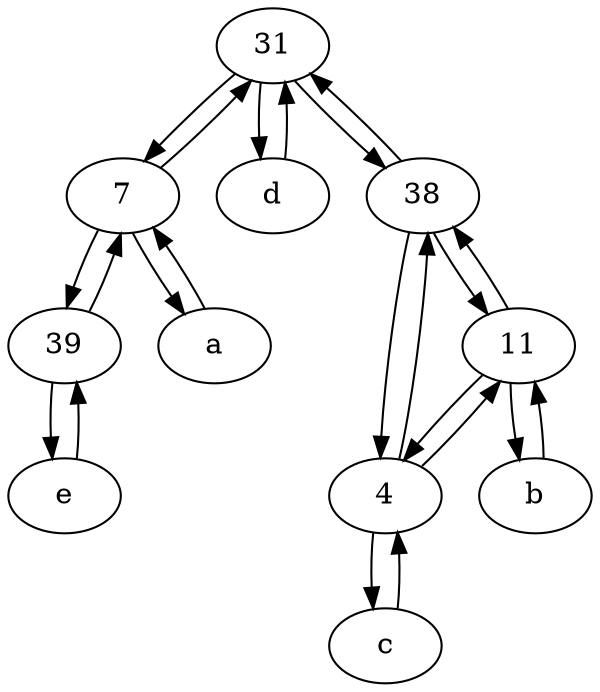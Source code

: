 digraph  {
	31;
	4;
	39;
	b [pos="50,20!"];
	11;
	e [pos="30,50!"];
	7;
	d [pos="20,30!"];
	38;
	c [pos="20,10!"];
	a [pos="40,10!"];
	38 -> 11;
	7 -> 31;
	7 -> 39;
	7 -> a;
	c -> 4;
	11 -> 4;
	11 -> b;
	d -> 31;
	a -> 7;
	4 -> 38;
	39 -> 7;
	31 -> 7;
	38 -> 31;
	31 -> d;
	39 -> e;
	4 -> c;
	31 -> 38;
	b -> 11;
	38 -> 4;
	e -> 39;
	4 -> 11;
	11 -> 38;

	}